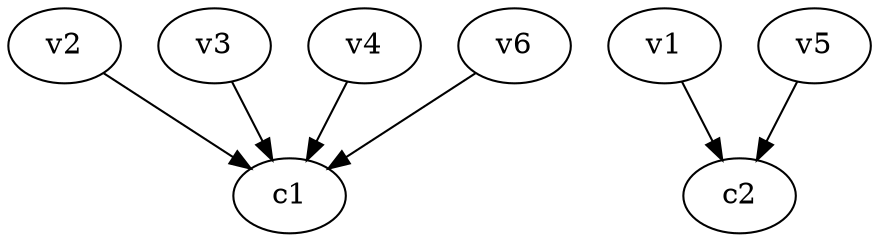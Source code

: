 strict digraph  {
c1;
c2;
v1;
v2;
v3;
v4;
v5;
v6;
v1 -> c2  [weight=1];
v2 -> c1  [weight=1];
v3 -> c1  [weight=1];
v4 -> c1  [weight=1];
v5 -> c2  [weight=1];
v6 -> c1  [weight=1];
}
